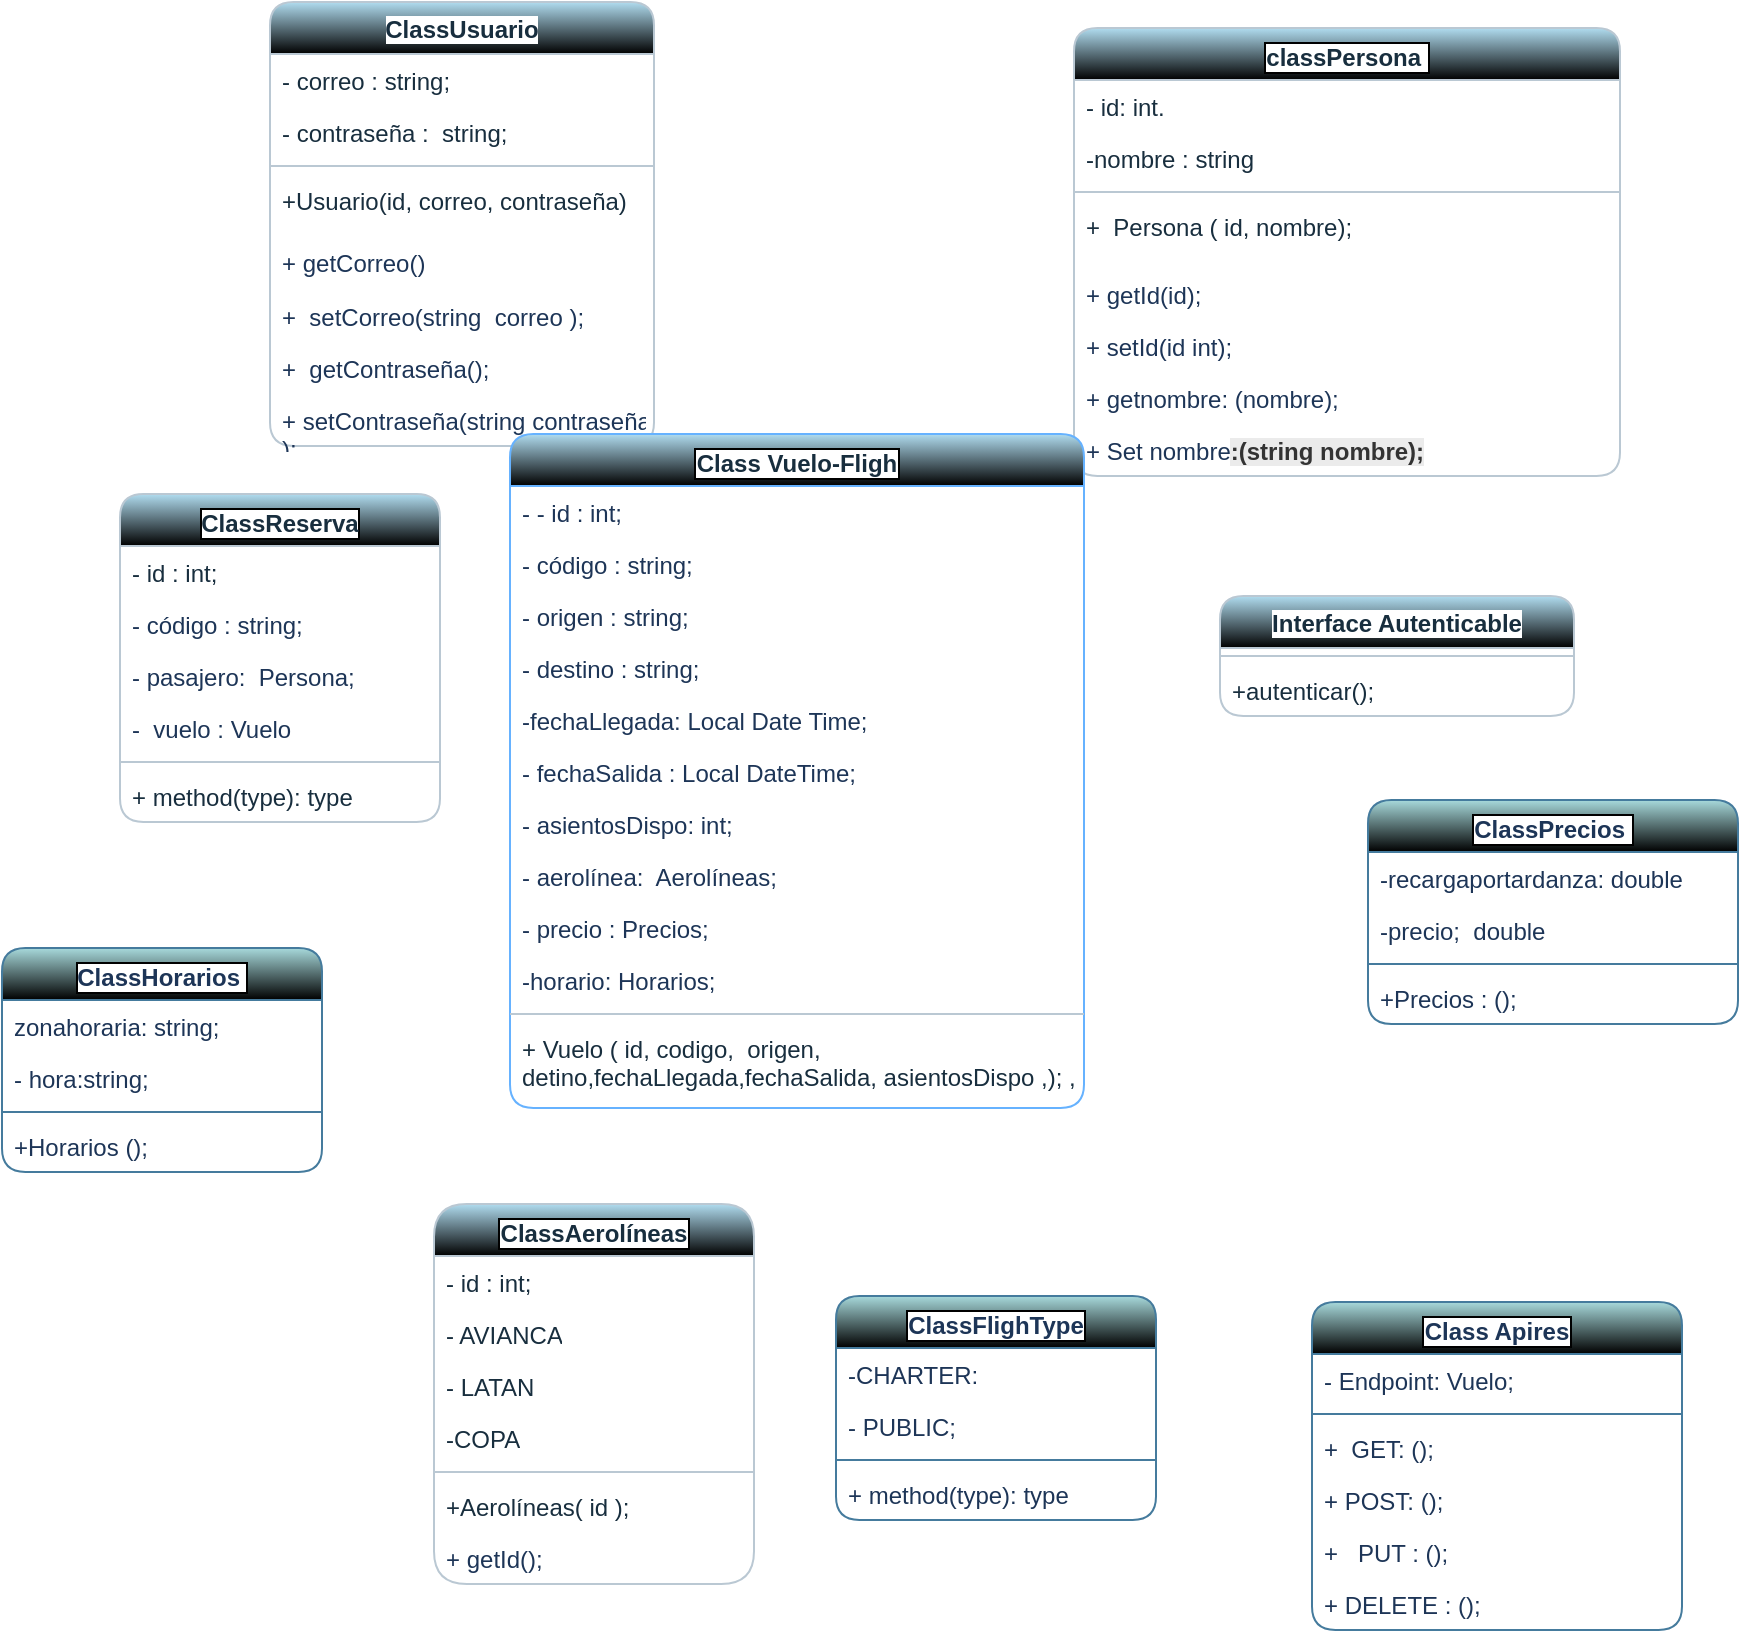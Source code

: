 <mxfile version="21.7.1" type="github">
  <diagram name="Página-1" id="ZE2Og2liTJ8zFDJ8wkAW">
    <mxGraphModel dx="1720" dy="707" grid="0" gridSize="10" guides="1" tooltips="1" connect="1" arrows="1" fold="1" page="1" pageScale="1" pageWidth="980" pageHeight="1390" background="none" math="0" shadow="0">
      <root>
        <mxCell id="0" />
        <mxCell id="1" parent="0" />
        <mxCell id="D-GpD_URcGxK7QM6RUJf-1" value="classPersona&amp;nbsp;" style="swimlane;fontStyle=1;align=center;verticalAlign=top;childLayout=stackLayout;horizontal=1;startSize=26;horizontalStack=0;resizeParent=1;resizeParentMax=0;resizeLast=0;collapsible=1;marginBottom=0;labelBackgroundColor=default;fillColor=#B1DDF0;strokeColor=#BAC8D3;fontColor=#182E3E;html=1;whiteSpace=wrap;labelBorderColor=default;gradientColor=default;rounded=1;" vertex="1" parent="1">
          <mxGeometry x="577" y="37" width="273" height="224" as="geometry" />
        </mxCell>
        <mxCell id="D-GpD_URcGxK7QM6RUJf-5" value="&lt;font style=&quot;vertical-align: inherit;&quot;&gt;&lt;font style=&quot;vertical-align: inherit;&quot;&gt;- id: int.&lt;/font&gt;&lt;/font&gt;" style="text;strokeColor=none;fillColor=none;align=left;verticalAlign=top;spacingLeft=4;spacingRight=4;overflow=hidden;rotatable=0;points=[[0,0.5],[1,0.5]];portConstraint=eastwest;whiteSpace=wrap;html=1;labelBackgroundColor=none;fontColor=#182E3E;" vertex="1" parent="D-GpD_URcGxK7QM6RUJf-1">
          <mxGeometry y="26" width="273" height="26" as="geometry" />
        </mxCell>
        <mxCell id="D-GpD_URcGxK7QM6RUJf-2" value="&lt;font style=&quot;vertical-align: inherit;&quot;&gt;&lt;font style=&quot;vertical-align: inherit;&quot;&gt;&lt;font style=&quot;vertical-align: inherit;&quot;&gt;&lt;font style=&quot;vertical-align: inherit;&quot;&gt;&lt;font style=&quot;vertical-align: inherit;&quot;&gt;&lt;font style=&quot;vertical-align: inherit;&quot;&gt;-nombre :&amp;nbsp;&lt;/font&gt;&lt;/font&gt;&lt;/font&gt;&lt;/font&gt;&lt;/font&gt;&lt;/font&gt;string" style="text;strokeColor=none;fillColor=none;align=left;verticalAlign=top;spacingLeft=4;spacingRight=4;overflow=hidden;rotatable=0;points=[[0,0.5],[1,0.5]];portConstraint=eastwest;whiteSpace=wrap;html=1;labelBackgroundColor=none;fontColor=#182E3E;" vertex="1" parent="D-GpD_URcGxK7QM6RUJf-1">
          <mxGeometry y="52" width="273" height="26" as="geometry" />
        </mxCell>
        <mxCell id="D-GpD_URcGxK7QM6RUJf-3" value="" style="line;strokeWidth=1;fillColor=none;align=left;verticalAlign=middle;spacingTop=-1;spacingLeft=3;spacingRight=3;rotatable=0;labelPosition=right;points=[];portConstraint=eastwest;strokeColor=#BAC8D3;labelBackgroundColor=none;fontColor=#182E3E;" vertex="1" parent="D-GpD_URcGxK7QM6RUJf-1">
          <mxGeometry y="78" width="273" height="8" as="geometry" />
        </mxCell>
        <mxCell id="D-GpD_URcGxK7QM6RUJf-4" value="+&amp;nbsp; Persona ( id, nombre);&amp;nbsp;&amp;nbsp;" style="text;strokeColor=none;fillColor=none;align=left;verticalAlign=top;spacingLeft=4;spacingRight=4;overflow=hidden;rotatable=0;points=[[0,0.5],[1,0.5]];portConstraint=eastwest;whiteSpace=wrap;html=1;labelBackgroundColor=none;fontColor=#182E3E;" vertex="1" parent="D-GpD_URcGxK7QM6RUJf-1">
          <mxGeometry y="86" width="273" height="34" as="geometry" />
        </mxCell>
        <mxCell id="D-GpD_URcGxK7QM6RUJf-99" value="+&amp;nbsp;getId(id);" style="text;strokeColor=none;fillColor=none;align=left;verticalAlign=top;spacingLeft=4;spacingRight=4;overflow=hidden;rotatable=0;points=[[0,0.5],[1,0.5]];portConstraint=eastwest;whiteSpace=wrap;html=1;fontColor=#1D3557;" vertex="1" parent="D-GpD_URcGxK7QM6RUJf-1">
          <mxGeometry y="120" width="273" height="26" as="geometry" />
        </mxCell>
        <mxCell id="D-GpD_URcGxK7QM6RUJf-100" value="+&amp;nbsp;setId(id int);" style="text;strokeColor=none;fillColor=none;align=left;verticalAlign=top;spacingLeft=4;spacingRight=4;overflow=hidden;rotatable=0;points=[[0,0.5],[1,0.5]];portConstraint=eastwest;whiteSpace=wrap;html=1;fontColor=#1D3557;" vertex="1" parent="D-GpD_URcGxK7QM6RUJf-1">
          <mxGeometry y="146" width="273" height="26" as="geometry" />
        </mxCell>
        <mxCell id="D-GpD_URcGxK7QM6RUJf-70" value="+ getnombre: (nombre);" style="text;strokeColor=none;fillColor=none;align=left;verticalAlign=top;spacingLeft=4;spacingRight=4;overflow=hidden;rotatable=0;points=[[0,0.5],[1,0.5]];portConstraint=eastwest;whiteSpace=wrap;html=1;fontColor=#1D3557;" vertex="1" parent="D-GpD_URcGxK7QM6RUJf-1">
          <mxGeometry y="172" width="273" height="26" as="geometry" />
        </mxCell>
        <mxCell id="D-GpD_URcGxK7QM6RUJf-69" value="+ Set nombre&lt;strong style=&quot;--tw-border-spacing-x: 0; --tw-border-spacing-y: 0; --tw-translate-x: 0; --tw-translate-y: 0; --tw-rotate: 0; --tw-skew-x: 0; --tw-skew-y: 0; --tw-scale-x: 1; --tw-scale-y: 1; --tw-pan-x: ; --tw-pan-y: ; --tw-pinch-zoom: ; --tw-scroll-snap-strictness: proximity; --tw-ordinal: ; --tw-slashed-zero: ; --tw-numeric-figure: ; --tw-numeric-spacing: ; --tw-numeric-fraction: ; --tw-ring-inset: ; --tw-ring-offset-width: 0px; --tw-ring-offset-color: #fff; --tw-ring-color: rgb(59 130 246 / .5); --tw-ring-offset-shadow: 0 0 #0000; --tw-ring-shadow: 0 0 #0000; --tw-shadow: 0 0 #0000; --tw-shadow-colored: 0 0 #0000; --tw-blur: ; --tw-brightness: ; --tw-contrast: ; --tw-grayscale: ; --tw-hue-rotate: ; --tw-invert: ; --tw-saturate: ; --tw-sepia: ; --tw-drop-shadow: ; --tw-backdrop-blur: ; --tw-backdrop-brightness: ; --tw-backdrop-contrast: ; --tw-backdrop-grayscale: ; --tw-backdrop-hue-rotate: ; --tw-backdrop-invert: ; --tw-backdrop-opacity: ; --tw-backdrop-saturate: ; --tw-backdrop-sepia: ; color: rgb(51, 51, 51); font-family: Arial, Helvetica, sans-serif; background-color: rgb(235, 235, 235);&quot;&gt;:(string nombre);&lt;/strong&gt;" style="text;strokeColor=none;fillColor=none;align=left;verticalAlign=top;spacingLeft=4;spacingRight=4;overflow=hidden;rotatable=0;points=[[0,0.5],[1,0.5]];portConstraint=eastwest;whiteSpace=wrap;html=1;fontColor=#1D3557;" vertex="1" parent="D-GpD_URcGxK7QM6RUJf-1">
          <mxGeometry y="198" width="273" height="26" as="geometry" />
        </mxCell>
        <mxCell id="D-GpD_URcGxK7QM6RUJf-6" value="ClassUsuario " style="swimlane;fontStyle=1;align=center;verticalAlign=top;childLayout=stackLayout;horizontal=1;startSize=26;horizontalStack=0;resizeParent=1;resizeParentMax=0;resizeLast=0;collapsible=1;marginBottom=0;whiteSpace=wrap;html=1;strokeColor=#BAC8D3;fontColor=#182E3E;fillColor=#B1DDF0;labelBackgroundColor=default;gradientColor=default;rounded=1;" vertex="1" parent="1">
          <mxGeometry x="175" y="24" width="192" height="222" as="geometry" />
        </mxCell>
        <mxCell id="D-GpD_URcGxK7QM6RUJf-7" value="- correo : string;" style="text;strokeColor=none;fillColor=none;align=left;verticalAlign=top;spacingLeft=4;spacingRight=4;overflow=hidden;rotatable=0;points=[[0,0.5],[1,0.5]];portConstraint=eastwest;whiteSpace=wrap;html=1;fontColor=#182E3E;labelBackgroundColor=none;" vertex="1" parent="D-GpD_URcGxK7QM6RUJf-6">
          <mxGeometry y="26" width="192" height="26" as="geometry" />
        </mxCell>
        <mxCell id="D-GpD_URcGxK7QM6RUJf-18" value="- contraseña :&amp;nbsp; string;" style="text;strokeColor=none;fillColor=none;align=left;verticalAlign=top;spacingLeft=4;spacingRight=4;overflow=hidden;rotatable=0;points=[[0,0.5],[1,0.5]];portConstraint=eastwest;whiteSpace=wrap;html=1;fontColor=#182E3E;labelBackgroundColor=none;" vertex="1" parent="D-GpD_URcGxK7QM6RUJf-6">
          <mxGeometry y="52" width="192" height="26" as="geometry" />
        </mxCell>
        <mxCell id="D-GpD_URcGxK7QM6RUJf-8" value="" style="line;strokeWidth=1;fillColor=none;align=left;verticalAlign=middle;spacingTop=-1;spacingLeft=3;spacingRight=3;rotatable=0;labelPosition=right;points=[];portConstraint=eastwest;strokeColor=#BAC8D3;fontColor=#182E3E;labelBackgroundColor=none;" vertex="1" parent="D-GpD_URcGxK7QM6RUJf-6">
          <mxGeometry y="78" width="192" height="8" as="geometry" />
        </mxCell>
        <mxCell id="D-GpD_URcGxK7QM6RUJf-9" value="+Usuario(id, correo, contraseña)" style="text;strokeColor=none;fillColor=none;align=left;verticalAlign=top;spacingLeft=4;spacingRight=4;overflow=hidden;rotatable=0;points=[[0,0.5],[1,0.5]];portConstraint=eastwest;whiteSpace=wrap;html=1;fontColor=#182E3E;labelBackgroundColor=none;" vertex="1" parent="D-GpD_URcGxK7QM6RUJf-6">
          <mxGeometry y="86" width="192" height="31" as="geometry" />
        </mxCell>
        <mxCell id="D-GpD_URcGxK7QM6RUJf-101" value="+&amp;nbsp;getCorreo()&lt;br&gt;&lt;br&gt;&lt;br&gt;&lt;br&gt;&lt;br&gt;&lt;br&gt;&lt;br&gt;&lt;br&gt;&lt;br&gt;&lt;br&gt;&lt;br&gt;" style="text;strokeColor=none;fillColor=none;align=left;verticalAlign=top;spacingLeft=4;spacingRight=4;overflow=hidden;rotatable=0;points=[[0,0.5],[1,0.5]];portConstraint=eastwest;whiteSpace=wrap;html=1;fontColor=#1D3557;" vertex="1" parent="D-GpD_URcGxK7QM6RUJf-6">
          <mxGeometry y="117" width="192" height="27" as="geometry" />
        </mxCell>
        <mxCell id="D-GpD_URcGxK7QM6RUJf-102" value="+&amp;nbsp;&amp;nbsp;setCorreo(string&amp;nbsp; correo );" style="text;strokeColor=none;fillColor=none;align=left;verticalAlign=top;spacingLeft=4;spacingRight=4;overflow=hidden;rotatable=0;points=[[0,0.5],[1,0.5]];portConstraint=eastwest;whiteSpace=wrap;html=1;fontColor=#1D3557;" vertex="1" parent="D-GpD_URcGxK7QM6RUJf-6">
          <mxGeometry y="144" width="192" height="26" as="geometry" />
        </mxCell>
        <mxCell id="D-GpD_URcGxK7QM6RUJf-105" value="+&amp;nbsp;&amp;nbsp;getContraseña();" style="text;strokeColor=none;fillColor=none;align=left;verticalAlign=top;spacingLeft=4;spacingRight=4;overflow=hidden;rotatable=0;points=[[0,0.5],[1,0.5]];portConstraint=eastwest;whiteSpace=wrap;html=1;fontColor=#1D3557;" vertex="1" parent="D-GpD_URcGxK7QM6RUJf-6">
          <mxGeometry y="170" width="192" height="26" as="geometry" />
        </mxCell>
        <mxCell id="D-GpD_URcGxK7QM6RUJf-104" value="+&amp;nbsp;setContraseña(string&amp;nbsp;contraseña)&lt;br&gt;);" style="text;strokeColor=none;fillColor=none;align=left;verticalAlign=top;spacingLeft=4;spacingRight=4;overflow=hidden;rotatable=0;points=[[0,0.5],[1,0.5]];portConstraint=eastwest;whiteSpace=wrap;html=1;fontColor=#1D3557;" vertex="1" parent="D-GpD_URcGxK7QM6RUJf-6">
          <mxGeometry y="196" width="192" height="26" as="geometry" />
        </mxCell>
        <mxCell id="D-GpD_URcGxK7QM6RUJf-10" value="Class Vuelo-Fligh" style="swimlane;fontStyle=1;align=center;verticalAlign=top;childLayout=stackLayout;horizontal=1;startSize=26;horizontalStack=0;resizeParent=1;resizeParentMax=0;resizeLast=0;collapsible=1;marginBottom=0;whiteSpace=wrap;html=1;strokeColor=#66B2FF;fontColor=#182E3E;fillColor=#B1DDF0;labelBackgroundColor=default;labelBorderColor=default;gradientColor=default;rounded=1;" vertex="1" parent="1">
          <mxGeometry x="295" y="240" width="287" height="337" as="geometry" />
        </mxCell>
        <mxCell id="D-GpD_URcGxK7QM6RUJf-36" value="-&amp;nbsp;- id : int;" style="text;strokeColor=none;fillColor=none;align=left;verticalAlign=top;spacingLeft=4;spacingRight=4;overflow=hidden;rotatable=0;points=[[0,0.5],[1,0.5]];portConstraint=eastwest;whiteSpace=wrap;html=1;fontColor=#1D3557;" vertex="1" parent="D-GpD_URcGxK7QM6RUJf-10">
          <mxGeometry y="26" width="287" height="26" as="geometry" />
        </mxCell>
        <mxCell id="D-GpD_URcGxK7QM6RUJf-38" value="- código : string;" style="text;strokeColor=none;fillColor=none;align=left;verticalAlign=top;spacingLeft=4;spacingRight=4;overflow=hidden;rotatable=0;points=[[0,0.5],[1,0.5]];portConstraint=eastwest;whiteSpace=wrap;html=1;fontColor=#1D3557;" vertex="1" parent="D-GpD_URcGxK7QM6RUJf-10">
          <mxGeometry y="52" width="287" height="26" as="geometry" />
        </mxCell>
        <mxCell id="D-GpD_URcGxK7QM6RUJf-47" value="- origen : string;" style="text;strokeColor=none;fillColor=none;align=left;verticalAlign=top;spacingLeft=4;spacingRight=4;overflow=hidden;rotatable=0;points=[[0,0.5],[1,0.5]];portConstraint=eastwest;whiteSpace=wrap;html=1;fontColor=#1D3557;" vertex="1" parent="D-GpD_URcGxK7QM6RUJf-10">
          <mxGeometry y="78" width="287" height="26" as="geometry" />
        </mxCell>
        <mxCell id="D-GpD_URcGxK7QM6RUJf-37" value="- destino : string;" style="text;strokeColor=none;fillColor=none;align=left;verticalAlign=top;spacingLeft=4;spacingRight=4;overflow=hidden;rotatable=0;points=[[0,0.5],[1,0.5]];portConstraint=eastwest;whiteSpace=wrap;html=1;fontColor=#1D3557;" vertex="1" parent="D-GpD_URcGxK7QM6RUJf-10">
          <mxGeometry y="104" width="287" height="26" as="geometry" />
        </mxCell>
        <mxCell id="D-GpD_URcGxK7QM6RUJf-49" value="-fechaLlegada: Local Date Time;" style="text;strokeColor=none;fillColor=none;align=left;verticalAlign=top;spacingLeft=4;spacingRight=4;overflow=hidden;rotatable=0;points=[[0,0.5],[1,0.5]];portConstraint=eastwest;whiteSpace=wrap;html=1;fontColor=#1D3557;" vertex="1" parent="D-GpD_URcGxK7QM6RUJf-10">
          <mxGeometry y="130" width="287" height="26" as="geometry" />
        </mxCell>
        <mxCell id="D-GpD_URcGxK7QM6RUJf-48" value="- fechaSalida :&amp;nbsp;Local DateTime;" style="text;strokeColor=none;fillColor=none;align=left;verticalAlign=top;spacingLeft=4;spacingRight=4;overflow=hidden;rotatable=0;points=[[0,0.5],[1,0.5]];portConstraint=eastwest;whiteSpace=wrap;html=1;fontColor=#1D3557;" vertex="1" parent="D-GpD_URcGxK7QM6RUJf-10">
          <mxGeometry y="156" width="287" height="26" as="geometry" />
        </mxCell>
        <mxCell id="D-GpD_URcGxK7QM6RUJf-54" value="- asientosDispo: int;" style="text;strokeColor=none;fillColor=none;align=left;verticalAlign=top;spacingLeft=4;spacingRight=4;overflow=hidden;rotatable=0;points=[[0,0.5],[1,0.5]];portConstraint=eastwest;whiteSpace=wrap;html=1;fontColor=#1D3557;" vertex="1" parent="D-GpD_URcGxK7QM6RUJf-10">
          <mxGeometry y="182" width="287" height="26" as="geometry" />
        </mxCell>
        <mxCell id="D-GpD_URcGxK7QM6RUJf-55" value="- aerolínea:&amp;nbsp; Aerolíneas;" style="text;strokeColor=none;fillColor=none;align=left;verticalAlign=top;spacingLeft=4;spacingRight=4;overflow=hidden;rotatable=0;points=[[0,0.5],[1,0.5]];portConstraint=eastwest;whiteSpace=wrap;html=1;fontColor=#1D3557;" vertex="1" parent="D-GpD_URcGxK7QM6RUJf-10">
          <mxGeometry y="208" width="287" height="26" as="geometry" />
        </mxCell>
        <mxCell id="D-GpD_URcGxK7QM6RUJf-50" value="- precio : Precios;" style="text;strokeColor=none;fillColor=none;align=left;verticalAlign=top;spacingLeft=4;spacingRight=4;overflow=hidden;rotatable=0;points=[[0,0.5],[1,0.5]];portConstraint=eastwest;whiteSpace=wrap;html=1;fontColor=#1D3557;" vertex="1" parent="D-GpD_URcGxK7QM6RUJf-10">
          <mxGeometry y="234" width="287" height="26" as="geometry" />
        </mxCell>
        <mxCell id="D-GpD_URcGxK7QM6RUJf-51" value="-horario: Horarios;" style="text;strokeColor=none;fillColor=none;align=left;verticalAlign=top;spacingLeft=4;spacingRight=4;overflow=hidden;rotatable=0;points=[[0,0.5],[1,0.5]];portConstraint=eastwest;whiteSpace=wrap;html=1;fontColor=#1D3557;" vertex="1" parent="D-GpD_URcGxK7QM6RUJf-10">
          <mxGeometry y="260" width="287" height="26" as="geometry" />
        </mxCell>
        <mxCell id="D-GpD_URcGxK7QM6RUJf-12" value="" style="line;strokeWidth=1;fillColor=none;align=left;verticalAlign=middle;spacingTop=-1;spacingLeft=3;spacingRight=3;rotatable=0;labelPosition=right;points=[];portConstraint=eastwest;strokeColor=#BAC8D3;fontColor=#182E3E;labelBackgroundColor=none;" vertex="1" parent="D-GpD_URcGxK7QM6RUJf-10">
          <mxGeometry y="286" width="287" height="8" as="geometry" />
        </mxCell>
        <mxCell id="D-GpD_URcGxK7QM6RUJf-13" value="+ Vuelo ( id, codigo,&amp;nbsp; origen, detino,fechaLlegada,fechaSalida,&amp;nbsp;asientosDispo ,); ," style="text;strokeColor=none;fillColor=none;align=left;verticalAlign=top;spacingLeft=4;spacingRight=4;overflow=hidden;rotatable=0;points=[[0,0.5],[1,0.5]];portConstraint=eastwest;whiteSpace=wrap;html=1;fontColor=#182E3E;labelBackgroundColor=none;" vertex="1" parent="D-GpD_URcGxK7QM6RUJf-10">
          <mxGeometry y="294" width="287" height="43" as="geometry" />
        </mxCell>
        <mxCell id="D-GpD_URcGxK7QM6RUJf-19" value="ClassReserva " style="swimlane;fontStyle=1;align=center;verticalAlign=top;childLayout=stackLayout;horizontal=1;startSize=26;horizontalStack=0;resizeParent=1;resizeParentMax=0;resizeLast=0;collapsible=1;marginBottom=0;whiteSpace=wrap;html=1;strokeColor=#BAC8D3;fontColor=#182E3E;fillColor=#B1DDF0;labelBackgroundColor=default;labelBorderColor=default;gradientColor=default;rounded=1;" vertex="1" parent="1">
          <mxGeometry x="100" y="270" width="160" height="164" as="geometry" />
        </mxCell>
        <mxCell id="D-GpD_URcGxK7QM6RUJf-20" value="- id : int;" style="text;strokeColor=none;fillColor=none;align=left;verticalAlign=top;spacingLeft=4;spacingRight=4;overflow=hidden;rotatable=0;points=[[0,0.5],[1,0.5]];portConstraint=eastwest;whiteSpace=wrap;html=1;fontColor=#182E3E;labelBackgroundColor=none;" vertex="1" parent="D-GpD_URcGxK7QM6RUJf-19">
          <mxGeometry y="26" width="160" height="26" as="geometry" />
        </mxCell>
        <mxCell id="D-GpD_URcGxK7QM6RUJf-56" value="-&amp;nbsp;código : string;" style="text;strokeColor=none;fillColor=none;align=left;verticalAlign=top;spacingLeft=4;spacingRight=4;overflow=hidden;rotatable=0;points=[[0,0.5],[1,0.5]];portConstraint=eastwest;whiteSpace=wrap;html=1;fontColor=#1D3557;" vertex="1" parent="D-GpD_URcGxK7QM6RUJf-19">
          <mxGeometry y="52" width="160" height="26" as="geometry" />
        </mxCell>
        <mxCell id="D-GpD_URcGxK7QM6RUJf-57" value="- pasajero:&amp;nbsp; Persona;" style="text;strokeColor=none;fillColor=none;align=left;verticalAlign=top;spacingLeft=4;spacingRight=4;overflow=hidden;rotatable=0;points=[[0,0.5],[1,0.5]];portConstraint=eastwest;whiteSpace=wrap;html=1;fontColor=#1D3557;" vertex="1" parent="D-GpD_URcGxK7QM6RUJf-19">
          <mxGeometry y="78" width="160" height="26" as="geometry" />
        </mxCell>
        <mxCell id="D-GpD_URcGxK7QM6RUJf-58" value="-&amp;nbsp;&amp;nbsp;vuelo : Vuelo " style="text;strokeColor=none;fillColor=none;align=left;verticalAlign=top;spacingLeft=4;spacingRight=4;overflow=hidden;rotatable=0;points=[[0,0.5],[1,0.5]];portConstraint=eastwest;whiteSpace=wrap;html=1;fontColor=#1D3557;" vertex="1" parent="D-GpD_URcGxK7QM6RUJf-19">
          <mxGeometry y="104" width="160" height="26" as="geometry" />
        </mxCell>
        <mxCell id="D-GpD_URcGxK7QM6RUJf-21" value="" style="line;strokeWidth=1;fillColor=none;align=left;verticalAlign=middle;spacingTop=-1;spacingLeft=3;spacingRight=3;rotatable=0;labelPosition=right;points=[];portConstraint=eastwest;strokeColor=#BAC8D3;fontColor=#182E3E;labelBackgroundColor=none;" vertex="1" parent="D-GpD_URcGxK7QM6RUJf-19">
          <mxGeometry y="130" width="160" height="8" as="geometry" />
        </mxCell>
        <mxCell id="D-GpD_URcGxK7QM6RUJf-22" value="+ method(type): type" style="text;strokeColor=none;fillColor=none;align=left;verticalAlign=top;spacingLeft=4;spacingRight=4;overflow=hidden;rotatable=0;points=[[0,0.5],[1,0.5]];portConstraint=eastwest;whiteSpace=wrap;html=1;fontColor=#182E3E;labelBackgroundColor=none;" vertex="1" parent="D-GpD_URcGxK7QM6RUJf-19">
          <mxGeometry y="138" width="160" height="26" as="geometry" />
        </mxCell>
        <mxCell id="D-GpD_URcGxK7QM6RUJf-23" value="Interface Autenticable " style="swimlane;fontStyle=1;align=center;verticalAlign=top;childLayout=stackLayout;horizontal=1;startSize=26;horizontalStack=0;resizeParent=1;resizeParentMax=0;resizeLast=0;collapsible=1;marginBottom=0;whiteSpace=wrap;html=1;strokeColor=#BAC8D3;fontColor=#182E3E;fillColor=#B1DDF0;labelBackgroundColor=default;gradientColor=default;rounded=1;" vertex="1" parent="1">
          <mxGeometry x="650" y="321" width="177" height="60" as="geometry" />
        </mxCell>
        <mxCell id="D-GpD_URcGxK7QM6RUJf-25" value="" style="line;strokeWidth=1;fillColor=none;align=left;verticalAlign=middle;spacingTop=-1;spacingLeft=3;spacingRight=3;rotatable=0;labelPosition=right;points=[];portConstraint=eastwest;strokeColor=#BAC8D3;fontColor=#182E3E;labelBackgroundColor=none;" vertex="1" parent="D-GpD_URcGxK7QM6RUJf-23">
          <mxGeometry y="26" width="177" height="8" as="geometry" />
        </mxCell>
        <mxCell id="D-GpD_URcGxK7QM6RUJf-26" value="+autenticar();" style="text;strokeColor=none;fillColor=none;align=left;verticalAlign=top;spacingLeft=4;spacingRight=4;overflow=hidden;rotatable=0;points=[[0,0.5],[1,0.5]];portConstraint=eastwest;whiteSpace=wrap;html=1;fontColor=#182E3E;labelBackgroundColor=none;" vertex="1" parent="D-GpD_URcGxK7QM6RUJf-23">
          <mxGeometry y="34" width="177" height="26" as="geometry" />
        </mxCell>
        <mxCell id="D-GpD_URcGxK7QM6RUJf-39" value="ClassHorarios&amp;nbsp;" style="swimlane;fontStyle=1;align=center;verticalAlign=top;childLayout=stackLayout;horizontal=1;startSize=26;horizontalStack=0;resizeParent=1;resizeParentMax=0;resizeLast=0;collapsible=1;marginBottom=0;whiteSpace=wrap;html=1;strokeColor=#457B9D;fontColor=#1D3557;fillColor=#A8DADC;swimlaneFillColor=default;gradientColor=default;labelBackgroundColor=default;labelBorderColor=default;rounded=1;" vertex="1" parent="1">
          <mxGeometry x="41" y="497" width="160" height="112" as="geometry" />
        </mxCell>
        <mxCell id="D-GpD_URcGxK7QM6RUJf-52" value="zonahoraria: string;" style="text;strokeColor=none;fillColor=none;align=left;verticalAlign=top;spacingLeft=4;spacingRight=4;overflow=hidden;rotatable=0;points=[[0,0.5],[1,0.5]];portConstraint=eastwest;whiteSpace=wrap;html=1;fontColor=#1D3557;" vertex="1" parent="D-GpD_URcGxK7QM6RUJf-39">
          <mxGeometry y="26" width="160" height="26" as="geometry" />
        </mxCell>
        <mxCell id="D-GpD_URcGxK7QM6RUJf-40" value="- hora:string;" style="text;strokeColor=none;fillColor=none;align=left;verticalAlign=top;spacingLeft=4;spacingRight=4;overflow=hidden;rotatable=0;points=[[0,0.5],[1,0.5]];portConstraint=eastwest;whiteSpace=wrap;html=1;fontColor=#1D3557;" vertex="1" parent="D-GpD_URcGxK7QM6RUJf-39">
          <mxGeometry y="52" width="160" height="26" as="geometry" />
        </mxCell>
        <mxCell id="D-GpD_URcGxK7QM6RUJf-41" value="" style="line;strokeWidth=1;fillColor=none;align=left;verticalAlign=middle;spacingTop=-1;spacingLeft=3;spacingRight=3;rotatable=0;labelPosition=right;points=[];portConstraint=eastwest;strokeColor=inherit;fontColor=#1D3557;" vertex="1" parent="D-GpD_URcGxK7QM6RUJf-39">
          <mxGeometry y="78" width="160" height="8" as="geometry" />
        </mxCell>
        <mxCell id="D-GpD_URcGxK7QM6RUJf-42" value="+Horarios ();" style="text;strokeColor=none;fillColor=none;align=left;verticalAlign=top;spacingLeft=4;spacingRight=4;overflow=hidden;rotatable=0;points=[[0,0.5],[1,0.5]];portConstraint=eastwest;whiteSpace=wrap;html=1;fontColor=#1D3557;" vertex="1" parent="D-GpD_URcGxK7QM6RUJf-39">
          <mxGeometry y="86" width="160" height="26" as="geometry" />
        </mxCell>
        <mxCell id="D-GpD_URcGxK7QM6RUJf-43" value="ClassPrecios&amp;nbsp;" style="swimlane;fontStyle=1;align=center;verticalAlign=top;childLayout=stackLayout;horizontal=1;startSize=26;horizontalStack=0;resizeParent=1;resizeParentMax=0;resizeLast=0;collapsible=1;marginBottom=0;whiteSpace=wrap;html=1;strokeColor=#457B9D;fontColor=#1D3557;fillColor=#A8DADC;swimlaneFillColor=default;labelBorderColor=default;labelBackgroundColor=default;gradientColor=default;rounded=1;" vertex="1" parent="1">
          <mxGeometry x="724" y="423" width="185" height="112" as="geometry" />
        </mxCell>
        <mxCell id="D-GpD_URcGxK7QM6RUJf-44" value="-recargaportardanza: double" style="text;strokeColor=none;fillColor=none;align=left;verticalAlign=top;spacingLeft=4;spacingRight=4;overflow=hidden;rotatable=0;points=[[0,0.5],[1,0.5]];portConstraint=eastwest;whiteSpace=wrap;html=1;fontColor=#1D3557;" vertex="1" parent="D-GpD_URcGxK7QM6RUJf-43">
          <mxGeometry y="26" width="185" height="26" as="geometry" />
        </mxCell>
        <mxCell id="D-GpD_URcGxK7QM6RUJf-53" value="-precio;&amp;nbsp; double" style="text;strokeColor=none;fillColor=none;align=left;verticalAlign=top;spacingLeft=4;spacingRight=4;overflow=hidden;rotatable=0;points=[[0,0.5],[1,0.5]];portConstraint=eastwest;whiteSpace=wrap;html=1;fontColor=#1D3557;" vertex="1" parent="D-GpD_URcGxK7QM6RUJf-43">
          <mxGeometry y="52" width="185" height="26" as="geometry" />
        </mxCell>
        <mxCell id="D-GpD_URcGxK7QM6RUJf-45" value="" style="line;strokeWidth=1;fillColor=none;align=left;verticalAlign=middle;spacingTop=-1;spacingLeft=3;spacingRight=3;rotatable=0;labelPosition=right;points=[];portConstraint=eastwest;strokeColor=inherit;fontColor=#1D3557;" vertex="1" parent="D-GpD_URcGxK7QM6RUJf-43">
          <mxGeometry y="78" width="185" height="8" as="geometry" />
        </mxCell>
        <mxCell id="D-GpD_URcGxK7QM6RUJf-46" value="+Precios : ();" style="text;strokeColor=none;fillColor=none;align=left;verticalAlign=top;spacingLeft=4;spacingRight=4;overflow=hidden;rotatable=0;points=[[0,0.5],[1,0.5]];portConstraint=eastwest;whiteSpace=wrap;html=1;fontColor=#1D3557;" vertex="1" parent="D-GpD_URcGxK7QM6RUJf-43">
          <mxGeometry y="86" width="185" height="26" as="geometry" />
        </mxCell>
        <mxCell id="D-GpD_URcGxK7QM6RUJf-60" value="Class Apires" style="swimlane;fontStyle=1;align=center;verticalAlign=top;childLayout=stackLayout;horizontal=1;startSize=26;horizontalStack=0;resizeParent=1;resizeParentMax=0;resizeLast=0;collapsible=1;marginBottom=0;whiteSpace=wrap;html=1;strokeColor=#457B9D;fontColor=#1D3557;fillColor=#A8DADC;swimlaneFillColor=default;labelBorderColor=default;labelBackgroundColor=default;gradientColor=default;rounded=1;" vertex="1" parent="1">
          <mxGeometry x="696" y="674" width="185" height="164" as="geometry" />
        </mxCell>
        <mxCell id="D-GpD_URcGxK7QM6RUJf-62" value="- Endpoint: Vuelo;" style="text;strokeColor=none;fillColor=none;align=left;verticalAlign=top;spacingLeft=4;spacingRight=4;overflow=hidden;rotatable=0;points=[[0,0.5],[1,0.5]];portConstraint=eastwest;whiteSpace=wrap;html=1;fontColor=#1D3557;" vertex="1" parent="D-GpD_URcGxK7QM6RUJf-60">
          <mxGeometry y="26" width="185" height="26" as="geometry" />
        </mxCell>
        <mxCell id="D-GpD_URcGxK7QM6RUJf-63" value="" style="line;strokeWidth=1;fillColor=none;align=left;verticalAlign=middle;spacingTop=-1;spacingLeft=3;spacingRight=3;rotatable=0;labelPosition=right;points=[];portConstraint=eastwest;strokeColor=inherit;fontColor=#1D3557;" vertex="1" parent="D-GpD_URcGxK7QM6RUJf-60">
          <mxGeometry y="52" width="185" height="8" as="geometry" />
        </mxCell>
        <mxCell id="D-GpD_URcGxK7QM6RUJf-64" value="+&amp;nbsp;&amp;nbsp;GET: ();" style="text;strokeColor=none;fillColor=none;align=left;verticalAlign=top;spacingLeft=4;spacingRight=4;overflow=hidden;rotatable=0;points=[[0,0.5],[1,0.5]];portConstraint=eastwest;whiteSpace=wrap;html=1;fontColor=#1D3557;" vertex="1" parent="D-GpD_URcGxK7QM6RUJf-60">
          <mxGeometry y="60" width="185" height="26" as="geometry" />
        </mxCell>
        <mxCell id="D-GpD_URcGxK7QM6RUJf-65" value="+ POST: ();" style="text;strokeColor=none;fillColor=none;align=left;verticalAlign=top;spacingLeft=4;spacingRight=4;overflow=hidden;rotatable=0;points=[[0,0.5],[1,0.5]];portConstraint=eastwest;whiteSpace=wrap;html=1;fontColor=#1D3557;" vertex="1" parent="D-GpD_URcGxK7QM6RUJf-60">
          <mxGeometry y="86" width="185" height="26" as="geometry" />
        </mxCell>
        <mxCell id="D-GpD_URcGxK7QM6RUJf-67" value="+&amp;nbsp;&amp;nbsp; PUT : ();" style="text;strokeColor=none;fillColor=none;align=left;verticalAlign=top;spacingLeft=4;spacingRight=4;overflow=hidden;rotatable=0;points=[[0,0.5],[1,0.5]];portConstraint=eastwest;whiteSpace=wrap;html=1;fontColor=#1D3557;" vertex="1" parent="D-GpD_URcGxK7QM6RUJf-60">
          <mxGeometry y="112" width="185" height="26" as="geometry" />
        </mxCell>
        <mxCell id="D-GpD_URcGxK7QM6RUJf-66" value="+ DELETE : ();" style="text;strokeColor=none;fillColor=none;align=left;verticalAlign=top;spacingLeft=4;spacingRight=4;overflow=hidden;rotatable=0;points=[[0,0.5],[1,0.5]];portConstraint=eastwest;whiteSpace=wrap;html=1;fontColor=#1D3557;" vertex="1" parent="D-GpD_URcGxK7QM6RUJf-60">
          <mxGeometry y="138" width="185" height="26" as="geometry" />
        </mxCell>
        <mxCell id="D-GpD_URcGxK7QM6RUJf-80" value="ClassFlighType" style="swimlane;fontStyle=1;align=center;verticalAlign=top;childLayout=stackLayout;horizontal=1;startSize=26;horizontalStack=0;resizeParent=1;resizeParentMax=0;resizeLast=0;collapsible=1;marginBottom=0;whiteSpace=wrap;html=1;strokeColor=#457B9D;fontColor=#1D3557;fillColor=#A8DADC;labelBackgroundColor=default;labelBorderColor=default;gradientColor=default;swimlaneFillColor=default;rounded=1;" vertex="1" parent="1">
          <mxGeometry x="458" y="671" width="160" height="112" as="geometry" />
        </mxCell>
        <mxCell id="D-GpD_URcGxK7QM6RUJf-81" value="-CHARTER:" style="text;strokeColor=none;fillColor=none;align=left;verticalAlign=top;spacingLeft=4;spacingRight=4;overflow=hidden;rotatable=0;points=[[0,0.5],[1,0.5]];portConstraint=eastwest;whiteSpace=wrap;html=1;fontColor=#1D3557;" vertex="1" parent="D-GpD_URcGxK7QM6RUJf-80">
          <mxGeometry y="26" width="160" height="26" as="geometry" />
        </mxCell>
        <mxCell id="D-GpD_URcGxK7QM6RUJf-97" value="- PUBLIC;&amp;nbsp;&amp;nbsp;" style="text;strokeColor=none;fillColor=none;align=left;verticalAlign=top;spacingLeft=4;spacingRight=4;overflow=hidden;rotatable=0;points=[[0,0.5],[1,0.5]];portConstraint=eastwest;whiteSpace=wrap;html=1;fontColor=#1D3557;" vertex="1" parent="D-GpD_URcGxK7QM6RUJf-80">
          <mxGeometry y="52" width="160" height="26" as="geometry" />
        </mxCell>
        <mxCell id="D-GpD_URcGxK7QM6RUJf-82" value="" style="line;strokeWidth=1;fillColor=none;align=left;verticalAlign=middle;spacingTop=-1;spacingLeft=3;spacingRight=3;rotatable=0;labelPosition=right;points=[];portConstraint=eastwest;strokeColor=inherit;fontColor=#1D3557;" vertex="1" parent="D-GpD_URcGxK7QM6RUJf-80">
          <mxGeometry y="78" width="160" height="8" as="geometry" />
        </mxCell>
        <mxCell id="D-GpD_URcGxK7QM6RUJf-83" value="+ method(type): type" style="text;strokeColor=none;fillColor=none;align=left;verticalAlign=top;spacingLeft=4;spacingRight=4;overflow=hidden;rotatable=0;points=[[0,0.5],[1,0.5]];portConstraint=eastwest;whiteSpace=wrap;html=1;fontColor=#1D3557;" vertex="1" parent="D-GpD_URcGxK7QM6RUJf-80">
          <mxGeometry y="86" width="160" height="26" as="geometry" />
        </mxCell>
        <mxCell id="D-GpD_URcGxK7QM6RUJf-14" value="ClassAerolíneas" style="swimlane;fontStyle=1;align=center;verticalAlign=top;childLayout=stackLayout;horizontal=1;startSize=26;horizontalStack=0;resizeParent=1;resizeParentMax=0;resizeLast=0;collapsible=1;marginBottom=0;whiteSpace=wrap;html=1;strokeColor=#BAC8D3;fontColor=#182E3E;fillColor=#B1DDF0;labelBackgroundColor=default;labelBorderColor=default;gradientColor=default;swimlaneFillColor=default;rounded=1;arcSize=21;" vertex="1" parent="1">
          <mxGeometry x="257" y="625" width="160" height="190" as="geometry" />
        </mxCell>
        <mxCell id="D-GpD_URcGxK7QM6RUJf-15" value="- id : int;" style="text;strokeColor=none;fillColor=none;align=left;verticalAlign=top;spacingLeft=4;spacingRight=4;overflow=hidden;rotatable=0;points=[[0,0.5],[1,0.5]];portConstraint=eastwest;whiteSpace=wrap;html=1;fontColor=#182E3E;labelBackgroundColor=none;" vertex="1" parent="D-GpD_URcGxK7QM6RUJf-14">
          <mxGeometry y="26" width="160" height="26" as="geometry" />
        </mxCell>
        <mxCell id="D-GpD_URcGxK7QM6RUJf-91" value="- AVIANCA" style="text;strokeColor=none;fillColor=none;align=left;verticalAlign=top;spacingLeft=4;spacingRight=4;overflow=hidden;rotatable=0;points=[[0,0.5],[1,0.5]];portConstraint=eastwest;whiteSpace=wrap;html=1;fontColor=#182E3E;labelBackgroundColor=none;" vertex="1" parent="D-GpD_URcGxK7QM6RUJf-14">
          <mxGeometry y="52" width="160" height="26" as="geometry" />
        </mxCell>
        <mxCell id="D-GpD_URcGxK7QM6RUJf-92" value="- LATAN" style="text;strokeColor=none;fillColor=none;align=left;verticalAlign=top;spacingLeft=4;spacingRight=4;overflow=hidden;rotatable=0;points=[[0,0.5],[1,0.5]];portConstraint=eastwest;whiteSpace=wrap;html=1;fontColor=#182E3E;labelBackgroundColor=none;" vertex="1" parent="D-GpD_URcGxK7QM6RUJf-14">
          <mxGeometry y="78" width="160" height="26" as="geometry" />
        </mxCell>
        <mxCell id="D-GpD_URcGxK7QM6RUJf-35" value="-COPA" style="text;strokeColor=none;fillColor=none;align=left;verticalAlign=top;spacingLeft=4;spacingRight=4;overflow=hidden;rotatable=0;points=[[0,0.5],[1,0.5]];portConstraint=eastwest;whiteSpace=wrap;html=1;fontColor=#182E3E;labelBackgroundColor=none;" vertex="1" parent="D-GpD_URcGxK7QM6RUJf-14">
          <mxGeometry y="104" width="160" height="26" as="geometry" />
        </mxCell>
        <mxCell id="D-GpD_URcGxK7QM6RUJf-16" value="" style="line;strokeWidth=1;fillColor=none;align=left;verticalAlign=middle;spacingTop=-1;spacingLeft=3;spacingRight=3;rotatable=0;labelPosition=right;points=[];portConstraint=eastwest;strokeColor=#BAC8D3;fontColor=#182E3E;labelBackgroundColor=none;" vertex="1" parent="D-GpD_URcGxK7QM6RUJf-14">
          <mxGeometry y="130" width="160" height="8" as="geometry" />
        </mxCell>
        <mxCell id="D-GpD_URcGxK7QM6RUJf-17" value="+Aerolíneas( id );&amp;nbsp;&lt;br&gt;" style="text;strokeColor=none;fillColor=none;align=left;verticalAlign=top;spacingLeft=4;spacingRight=4;overflow=hidden;rotatable=0;points=[[0,0.5],[1,0.5]];portConstraint=eastwest;whiteSpace=wrap;html=1;fontColor=#182E3E;labelBackgroundColor=none;" vertex="1" parent="D-GpD_URcGxK7QM6RUJf-14">
          <mxGeometry y="138" width="160" height="26" as="geometry" />
        </mxCell>
        <mxCell id="D-GpD_URcGxK7QM6RUJf-106" value="+&amp;nbsp;getId();" style="text;strokeColor=none;fillColor=none;align=left;verticalAlign=top;spacingLeft=4;spacingRight=4;overflow=hidden;rotatable=0;points=[[0,0.5],[1,0.5]];portConstraint=eastwest;whiteSpace=wrap;html=1;fontColor=#1D3557;" vertex="1" parent="D-GpD_URcGxK7QM6RUJf-14">
          <mxGeometry y="164" width="160" height="26" as="geometry" />
        </mxCell>
      </root>
    </mxGraphModel>
  </diagram>
</mxfile>
